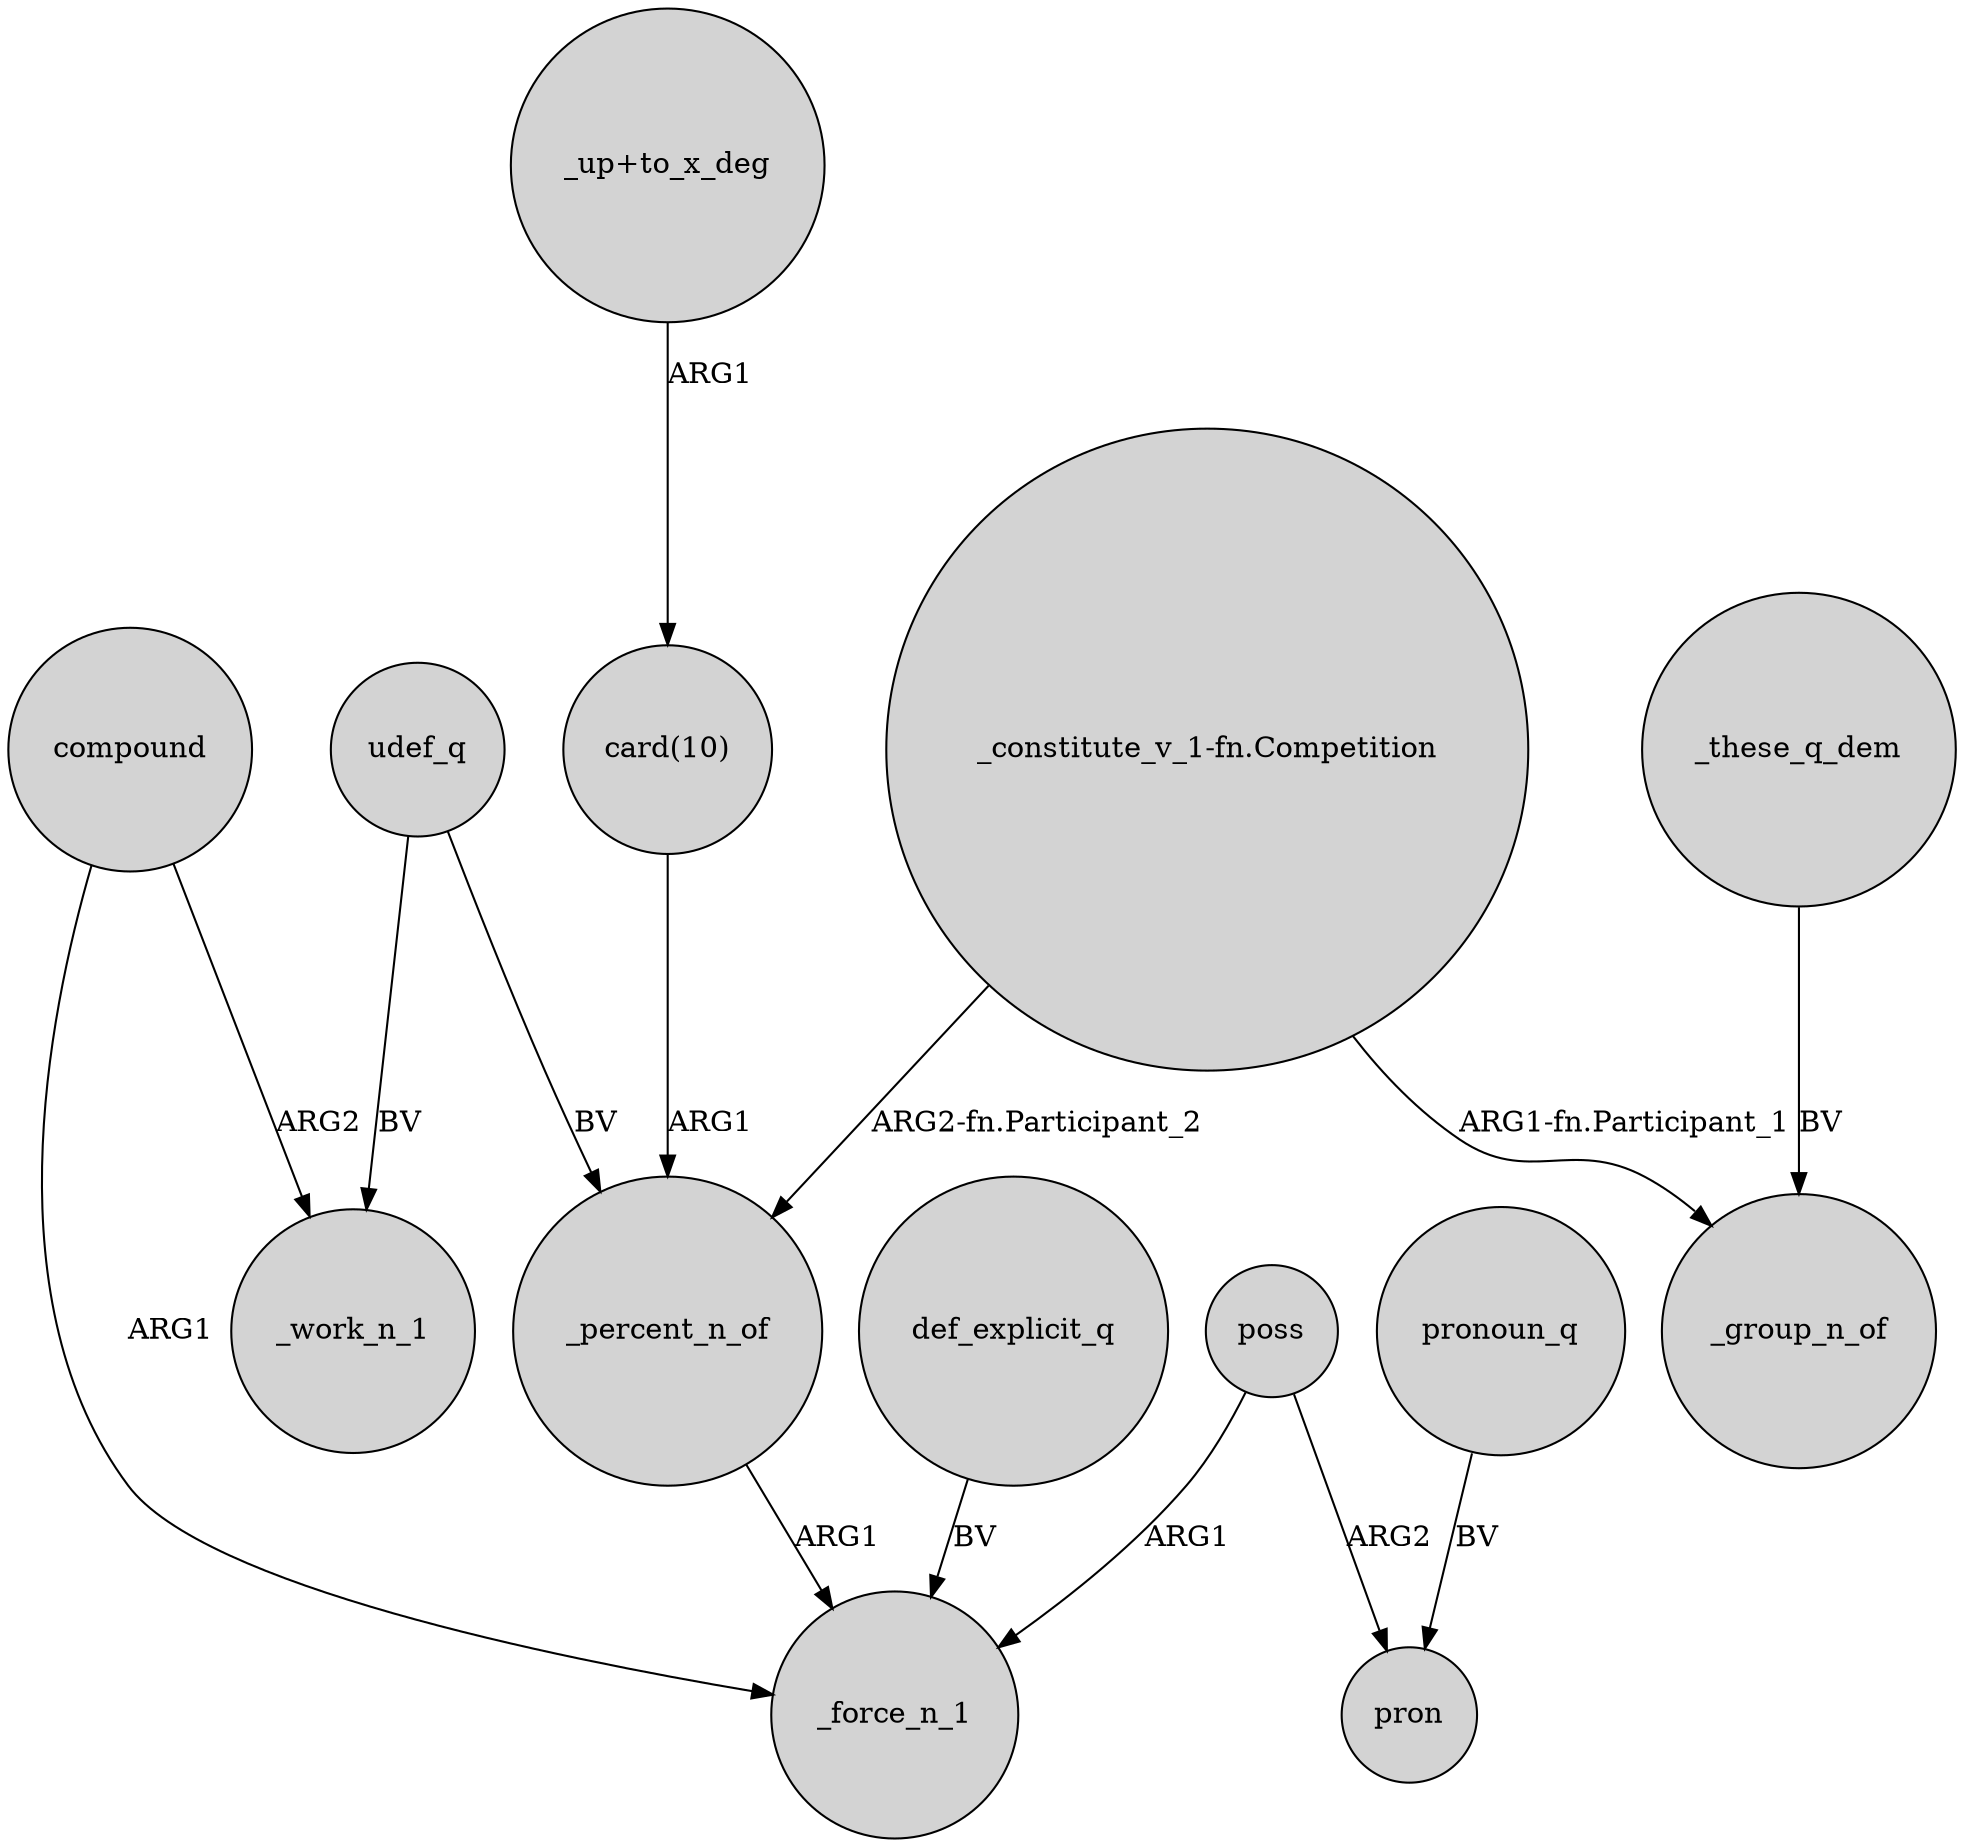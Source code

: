 digraph {
	node [shape=circle style=filled]
	compound -> _work_n_1 [label=ARG2]
	poss -> _force_n_1 [label=ARG1]
	udef_q -> _percent_n_of [label=BV]
	udef_q -> _work_n_1 [label=BV]
	_these_q_dem -> _group_n_of [label=BV]
	"_constitute_v_1-fn.Competition" -> _group_n_of [label="ARG1-fn.Participant_1"]
	"card(10)" -> _percent_n_of [label=ARG1]
	"_constitute_v_1-fn.Competition" -> _percent_n_of [label="ARG2-fn.Participant_2"]
	compound -> _force_n_1 [label=ARG1]
	"_up+to_x_deg" -> "card(10)" [label=ARG1]
	_percent_n_of -> _force_n_1 [label=ARG1]
	pronoun_q -> pron [label=BV]
	poss -> pron [label=ARG2]
	def_explicit_q -> _force_n_1 [label=BV]
}
